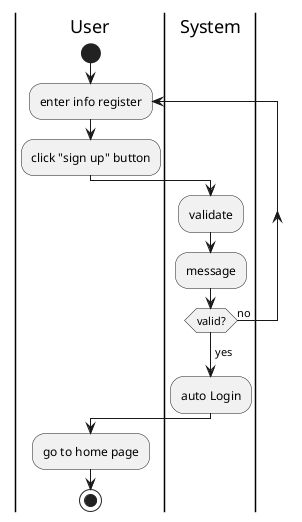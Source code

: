 @startuml
|User|
start
repeat :enter info register;
  :click "sign up" button;
  |System|
  :validate;
  :message;
repeat while(valid?) is (no)
-> yes;
  :auto Login;
  |User|
  :go to home page;
stop
@enduml
